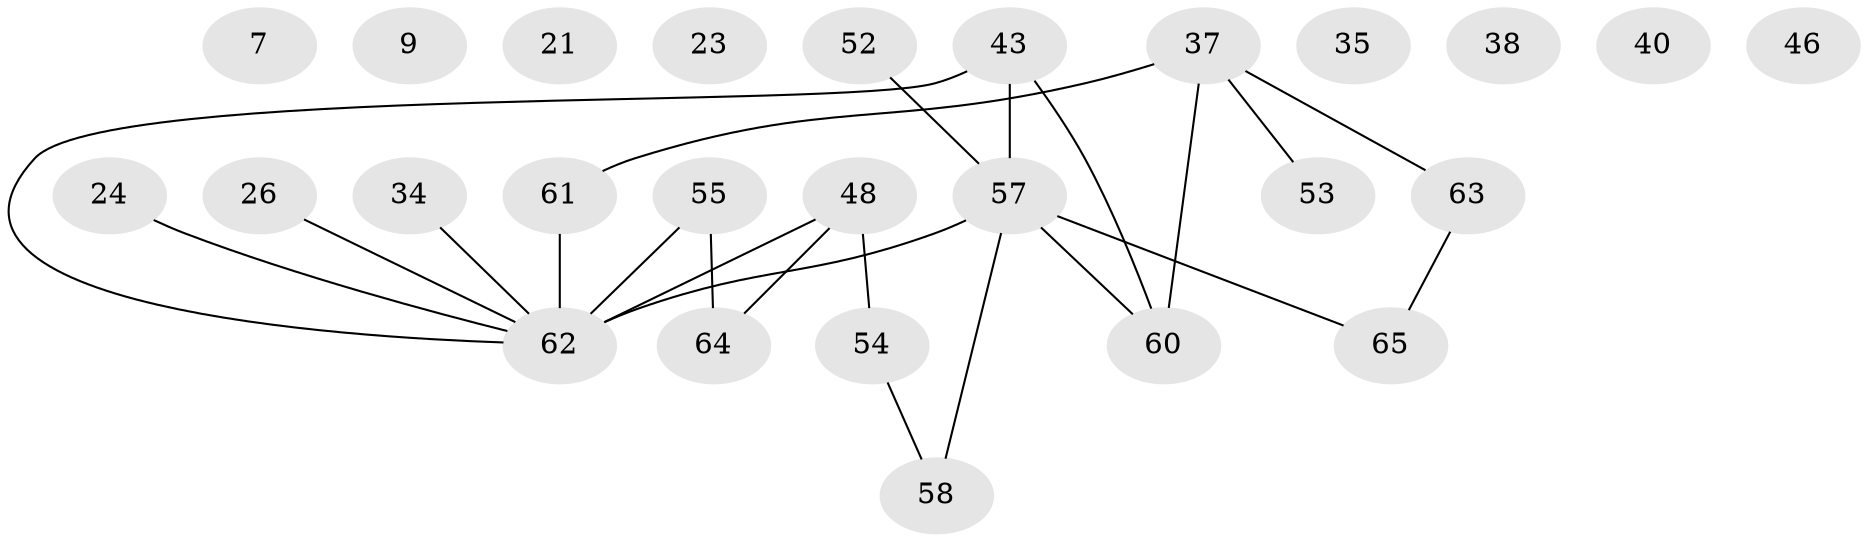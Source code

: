 // original degree distribution, {1: 0.27692307692307694, 2: 0.3384615384615385, 3: 0.16923076923076924, 0: 0.09230769230769231, 8: 0.015384615384615385, 5: 0.046153846153846156, 4: 0.06153846153846154}
// Generated by graph-tools (version 1.1) at 2025/43/03/04/25 21:43:45]
// undirected, 26 vertices, 23 edges
graph export_dot {
graph [start="1"]
  node [color=gray90,style=filled];
  7;
  9;
  21;
  23;
  24;
  26 [super="+19+25"];
  34;
  35;
  37 [super="+18"];
  38 [super="+3"];
  40 [super="+4+27"];
  43 [super="+33"];
  46;
  48 [super="+31"];
  52;
  53;
  54 [super="+30"];
  55;
  57 [super="+49+51"];
  58 [super="+50"];
  60 [super="+28"];
  61 [super="+42"];
  62 [super="+39+15+59+12+56"];
  63;
  64 [super="+5+17+11"];
  65 [super="+10"];
  24 -- 62;
  26 -- 62;
  34 -- 62;
  37 -- 53;
  37 -- 61;
  37 -- 63;
  37 -- 60 [weight=2];
  43 -- 57;
  43 -- 60;
  43 -- 62 [weight=2];
  48 -- 64;
  48 -- 62 [weight=4];
  48 -- 54;
  52 -- 57;
  54 -- 58;
  55 -- 64;
  55 -- 62;
  57 -- 65;
  57 -- 58;
  57 -- 60;
  57 -- 62;
  61 -- 62;
  63 -- 65;
}
